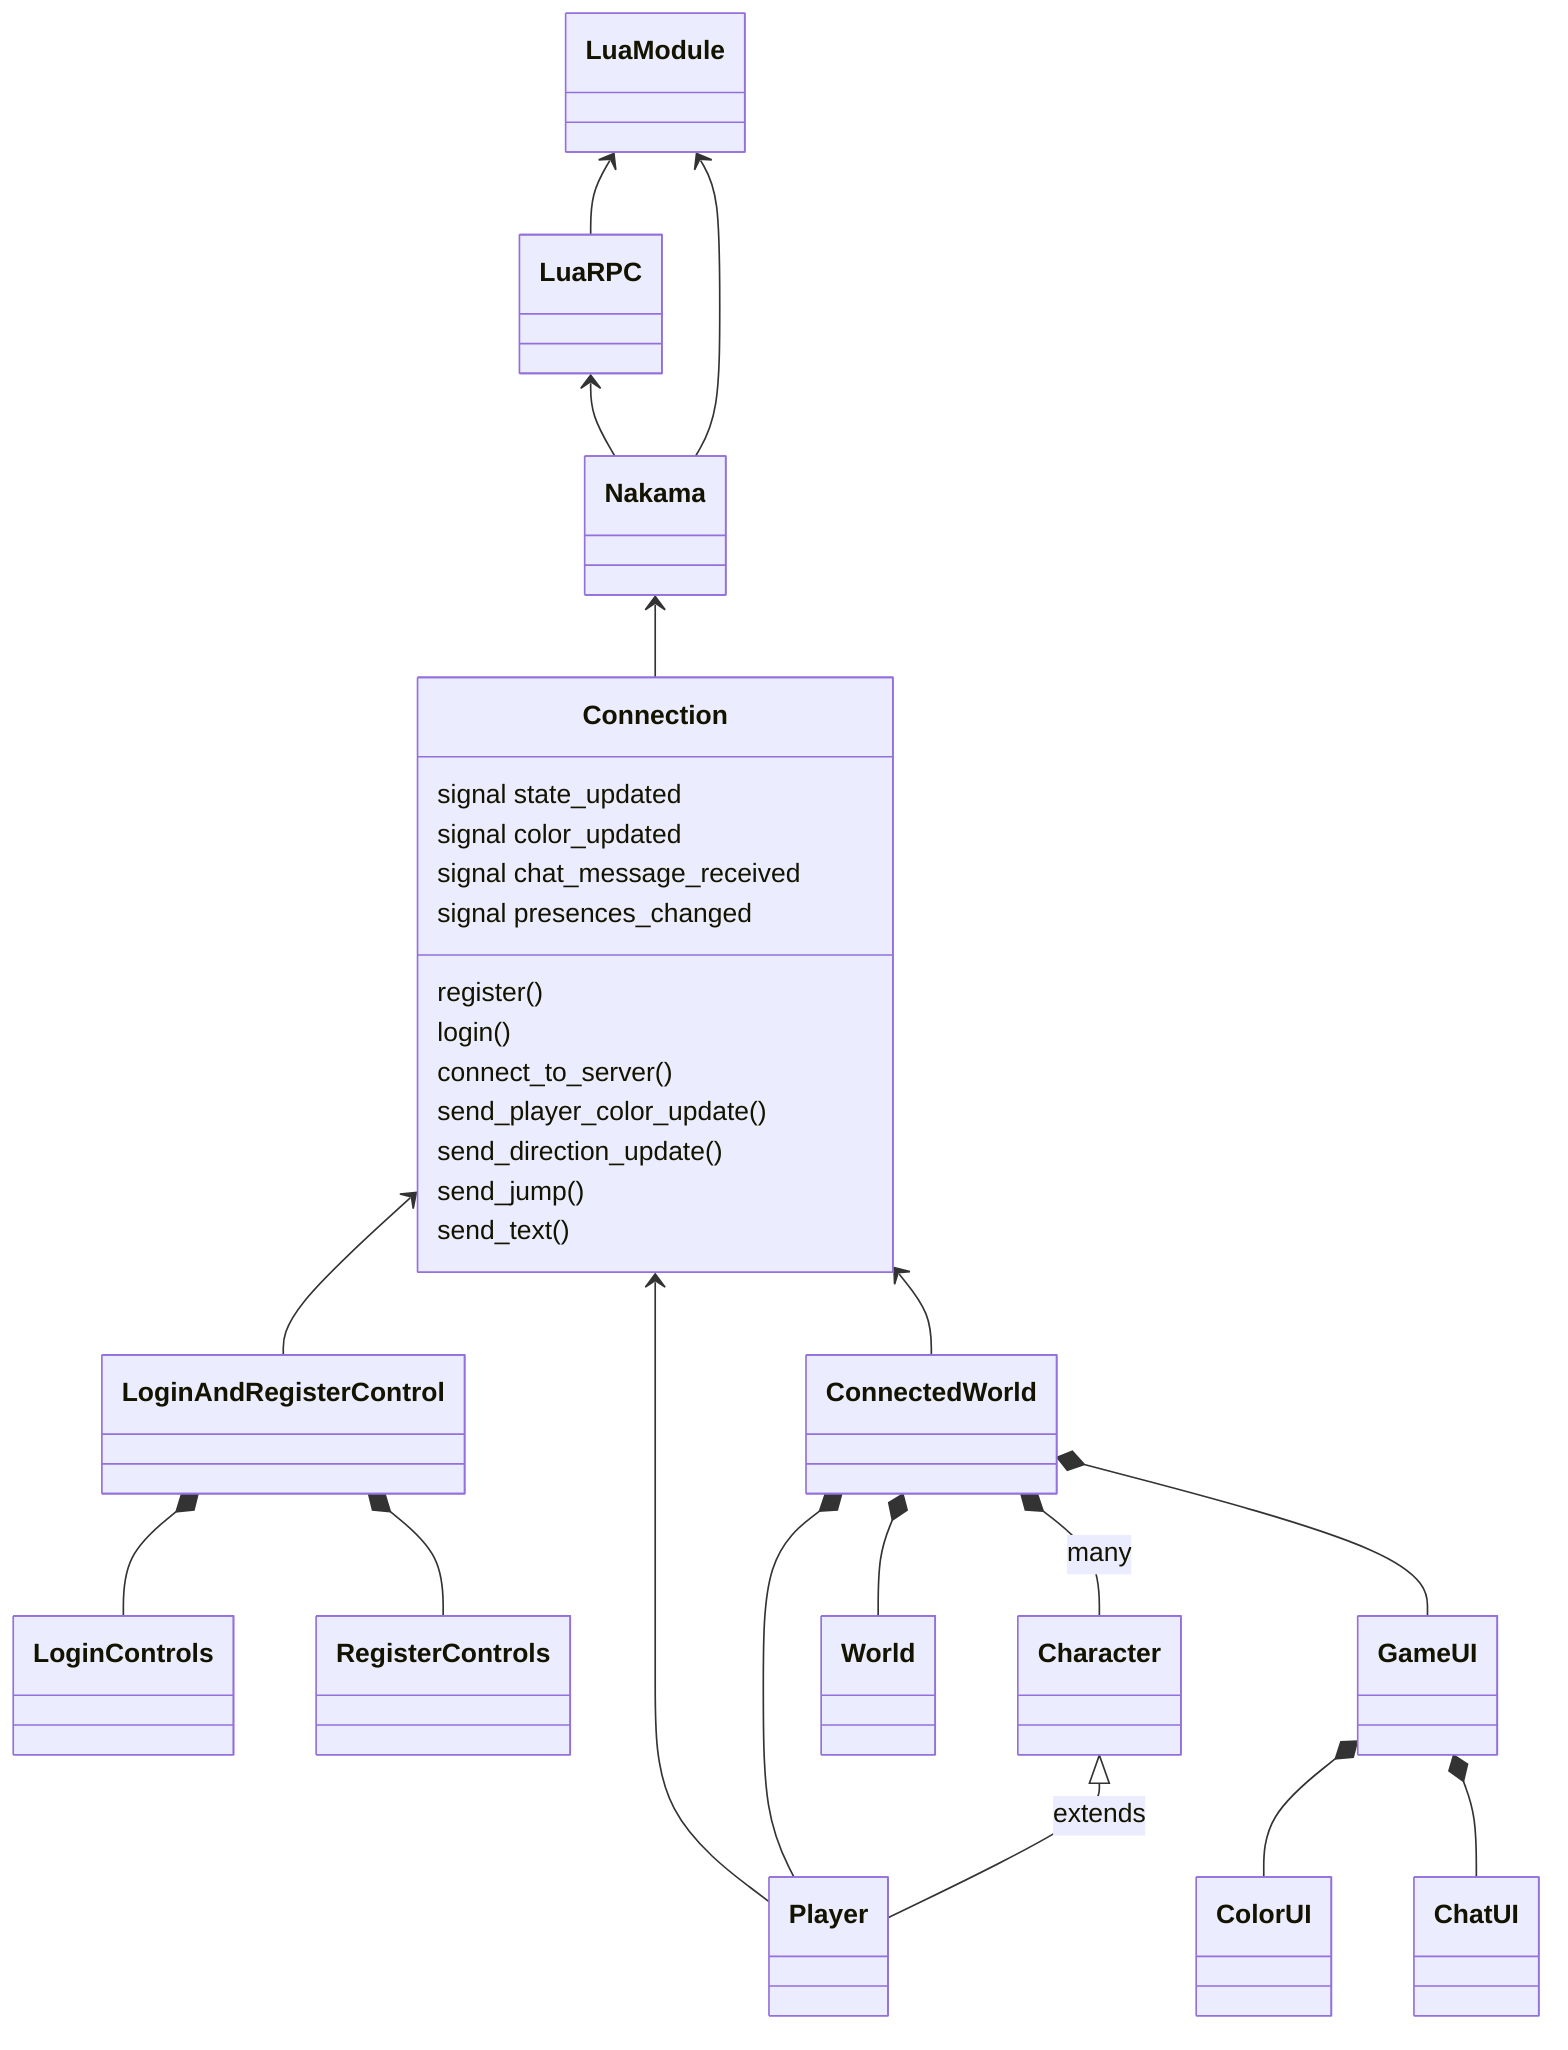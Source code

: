 classDiagram
	Lua Module <-- Lua RPC
	
	Lua Module <-- Nakama
	
	Lua RPC <-- Nakama
	Nakama <-- Connection
	
	LoginAndRegisterControl *-- LoginControls
	LoginAndRegisterControl *-- RegisterControls
	
	Connection <-- LoginAndRegisterControl
	
	Character <|-- Player : extends
	
	Connection <-- ConnectedWorld
	
	Connection: register()
	Connection: login()
	Connection: connect_to_server()
	Connection: send_player_color_update()
	Connection: send_direction_update()
	Connection: send_jump()
	Connection: send_text()
	Connection: signal state_updated
	Connection: signal color_updated
	Connection: signal chat_message_received
	Connection: signal presences_changed
	
	ConnectedWorld *-- Character : many
	ConnectedWorld *-- Player
	
	ConnectedWorld *-- GameUI
	ConnectedWorld *-- World
	
	Connection <-- Player
	
	GameUI *-- ColorUI
	GameUI *-- ChatUI